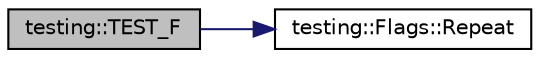 digraph "testing::TEST_F"
{
  edge [fontname="Helvetica",fontsize="10",labelfontname="Helvetica",labelfontsize="10"];
  node [fontname="Helvetica",fontsize="10",shape=record];
  rankdir="LR";
  Node1694 [label="testing::TEST_F",height=0.2,width=0.4,color="black", fillcolor="grey75", style="filled", fontcolor="black"];
  Node1694 -> Node1695 [color="midnightblue",fontsize="10",style="solid",fontname="Helvetica"];
  Node1695 [label="testing::Flags::Repeat",height=0.2,width=0.4,color="black", fillcolor="white", style="filled",URL="$da/d96/structtesting_1_1_flags.html#a19d47e87d77a18ef4fa8a85b74e25956"];
}
